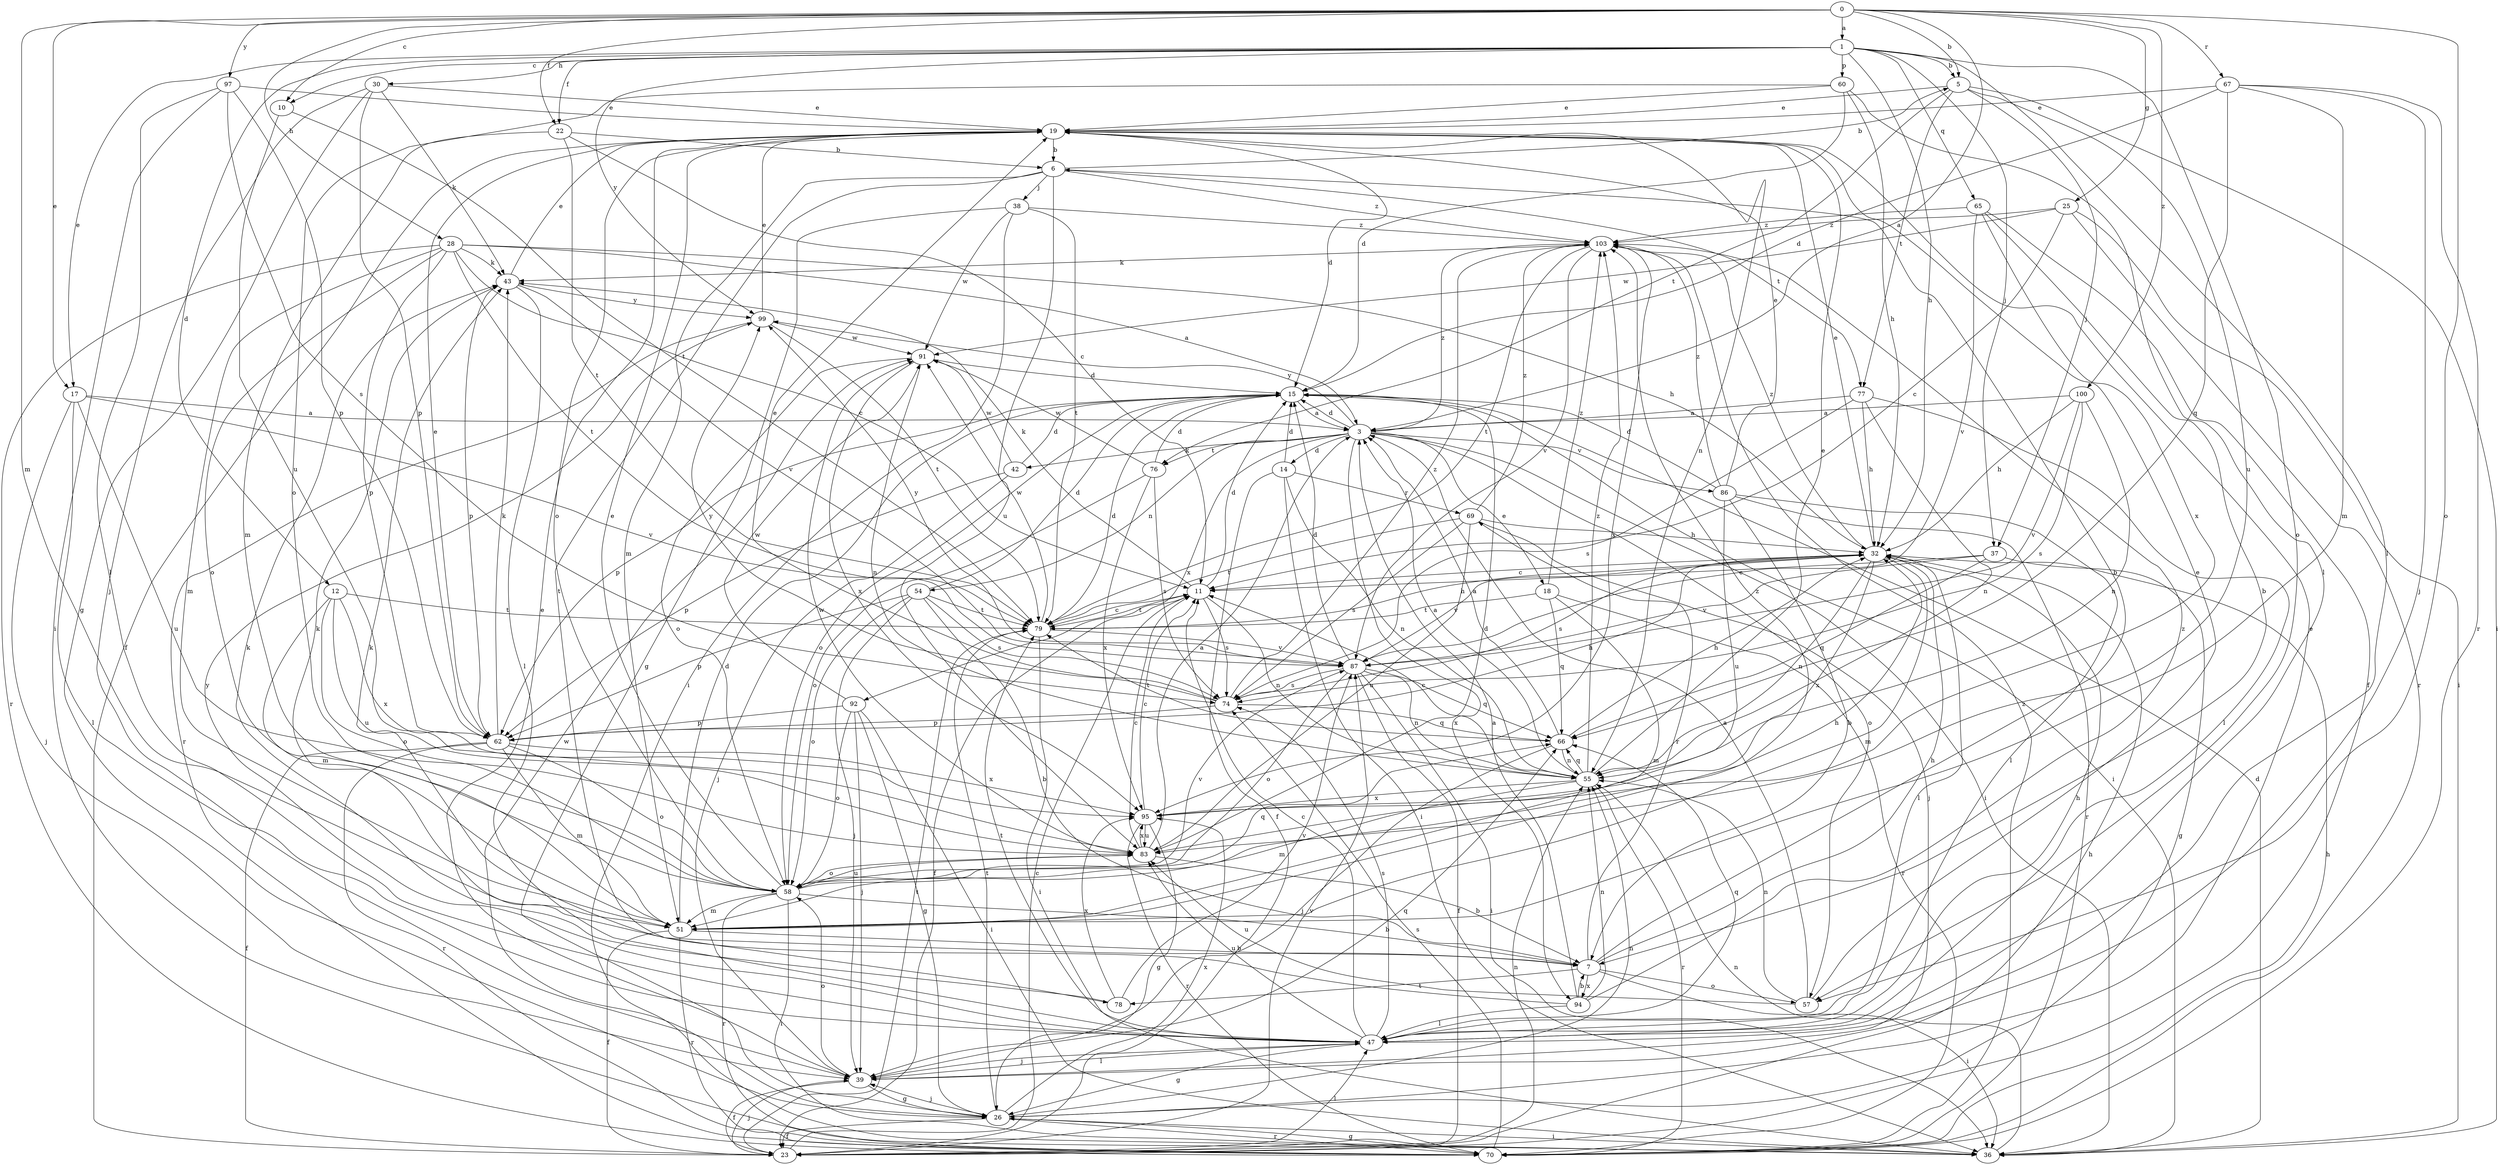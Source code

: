 strict digraph  {
0;
1;
3;
5;
6;
7;
10;
11;
12;
14;
15;
17;
18;
19;
22;
23;
25;
26;
28;
30;
32;
36;
37;
38;
39;
42;
43;
47;
51;
54;
55;
57;
58;
60;
62;
65;
66;
67;
69;
70;
74;
76;
77;
78;
79;
83;
86;
87;
91;
92;
94;
95;
97;
99;
100;
103;
0 -> 1  [label=a];
0 -> 3  [label=a];
0 -> 5  [label=b];
0 -> 10  [label=c];
0 -> 17  [label=e];
0 -> 22  [label=f];
0 -> 25  [label=g];
0 -> 28  [label=h];
0 -> 51  [label=m];
0 -> 57  [label=o];
0 -> 67  [label=r];
0 -> 97  [label=y];
0 -> 100  [label=z];
1 -> 5  [label=b];
1 -> 10  [label=c];
1 -> 12  [label=d];
1 -> 17  [label=e];
1 -> 22  [label=f];
1 -> 30  [label=h];
1 -> 32  [label=h];
1 -> 37  [label=j];
1 -> 47  [label=l];
1 -> 57  [label=o];
1 -> 60  [label=p];
1 -> 65  [label=q];
1 -> 99  [label=y];
3 -> 14  [label=d];
3 -> 15  [label=d];
3 -> 18  [label=e];
3 -> 36  [label=i];
3 -> 42  [label=k];
3 -> 54  [label=n];
3 -> 57  [label=o];
3 -> 76  [label=t];
3 -> 86  [label=v];
3 -> 92  [label=x];
3 -> 94  [label=x];
3 -> 99  [label=y];
3 -> 103  [label=z];
5 -> 19  [label=e];
5 -> 36  [label=i];
5 -> 37  [label=j];
5 -> 76  [label=t];
5 -> 77  [label=t];
5 -> 83  [label=u];
6 -> 5  [label=b];
6 -> 38  [label=j];
6 -> 51  [label=m];
6 -> 77  [label=t];
6 -> 78  [label=t];
6 -> 83  [label=u];
6 -> 103  [label=z];
7 -> 6  [label=b];
7 -> 32  [label=h];
7 -> 36  [label=i];
7 -> 43  [label=k];
7 -> 57  [label=o];
7 -> 69  [label=r];
7 -> 78  [label=t];
7 -> 94  [label=x];
10 -> 79  [label=t];
10 -> 83  [label=u];
11 -> 15  [label=d];
11 -> 23  [label=f];
11 -> 43  [label=k];
11 -> 55  [label=n];
11 -> 74  [label=s];
11 -> 79  [label=t];
12 -> 51  [label=m];
12 -> 58  [label=o];
12 -> 79  [label=t];
12 -> 83  [label=u];
12 -> 95  [label=x];
14 -> 15  [label=d];
14 -> 23  [label=f];
14 -> 36  [label=i];
14 -> 55  [label=n];
14 -> 69  [label=r];
15 -> 3  [label=a];
15 -> 36  [label=i];
15 -> 58  [label=o];
15 -> 62  [label=p];
17 -> 3  [label=a];
17 -> 39  [label=j];
17 -> 47  [label=l];
17 -> 83  [label=u];
17 -> 87  [label=v];
18 -> 51  [label=m];
18 -> 66  [label=q];
18 -> 70  [label=r];
18 -> 79  [label=t];
18 -> 103  [label=z];
19 -> 6  [label=b];
19 -> 15  [label=d];
19 -> 23  [label=f];
19 -> 55  [label=n];
19 -> 58  [label=o];
22 -> 6  [label=b];
22 -> 11  [label=c];
22 -> 51  [label=m];
22 -> 79  [label=t];
23 -> 11  [label=c];
23 -> 32  [label=h];
23 -> 39  [label=j];
23 -> 47  [label=l];
23 -> 55  [label=n];
23 -> 79  [label=t];
23 -> 87  [label=v];
25 -> 11  [label=c];
25 -> 36  [label=i];
25 -> 70  [label=r];
25 -> 91  [label=w];
25 -> 103  [label=z];
26 -> 19  [label=e];
26 -> 23  [label=f];
26 -> 36  [label=i];
26 -> 39  [label=j];
26 -> 55  [label=n];
26 -> 70  [label=r];
26 -> 79  [label=t];
26 -> 91  [label=w];
26 -> 95  [label=x];
28 -> 3  [label=a];
28 -> 11  [label=c];
28 -> 32  [label=h];
28 -> 43  [label=k];
28 -> 51  [label=m];
28 -> 58  [label=o];
28 -> 62  [label=p];
28 -> 70  [label=r];
28 -> 79  [label=t];
30 -> 19  [label=e];
30 -> 26  [label=g];
30 -> 39  [label=j];
30 -> 43  [label=k];
30 -> 62  [label=p];
32 -> 11  [label=c];
32 -> 19  [label=e];
32 -> 47  [label=l];
32 -> 51  [label=m];
32 -> 55  [label=n];
32 -> 74  [label=s];
32 -> 87  [label=v];
32 -> 95  [label=x];
32 -> 103  [label=z];
36 -> 15  [label=d];
36 -> 55  [label=n];
37 -> 11  [label=c];
37 -> 26  [label=g];
37 -> 66  [label=q];
37 -> 87  [label=v];
38 -> 26  [label=g];
38 -> 36  [label=i];
38 -> 79  [label=t];
38 -> 91  [label=w];
38 -> 103  [label=z];
39 -> 19  [label=e];
39 -> 23  [label=f];
39 -> 26  [label=g];
39 -> 47  [label=l];
39 -> 58  [label=o];
39 -> 66  [label=q];
42 -> 15  [label=d];
42 -> 39  [label=j];
42 -> 62  [label=p];
42 -> 91  [label=w];
43 -> 19  [label=e];
43 -> 47  [label=l];
43 -> 62  [label=p];
43 -> 87  [label=v];
43 -> 99  [label=y];
47 -> 11  [label=c];
47 -> 26  [label=g];
47 -> 32  [label=h];
47 -> 39  [label=j];
47 -> 66  [label=q];
47 -> 74  [label=s];
47 -> 79  [label=t];
47 -> 83  [label=u];
47 -> 99  [label=y];
51 -> 7  [label=b];
51 -> 15  [label=d];
51 -> 23  [label=f];
51 -> 70  [label=r];
51 -> 103  [label=z];
54 -> 7  [label=b];
54 -> 15  [label=d];
54 -> 39  [label=j];
54 -> 58  [label=o];
54 -> 62  [label=p];
54 -> 74  [label=s];
54 -> 79  [label=t];
55 -> 3  [label=a];
55 -> 11  [label=c];
55 -> 19  [label=e];
55 -> 51  [label=m];
55 -> 66  [label=q];
55 -> 70  [label=r];
55 -> 95  [label=x];
55 -> 103  [label=z];
57 -> 3  [label=a];
57 -> 19  [label=e];
57 -> 55  [label=n];
57 -> 83  [label=u];
58 -> 7  [label=b];
58 -> 19  [label=e];
58 -> 32  [label=h];
58 -> 36  [label=i];
58 -> 51  [label=m];
58 -> 66  [label=q];
58 -> 70  [label=r];
58 -> 83  [label=u];
58 -> 87  [label=v];
60 -> 15  [label=d];
60 -> 19  [label=e];
60 -> 32  [label=h];
60 -> 47  [label=l];
60 -> 58  [label=o];
62 -> 19  [label=e];
62 -> 23  [label=f];
62 -> 32  [label=h];
62 -> 43  [label=k];
62 -> 51  [label=m];
62 -> 58  [label=o];
62 -> 70  [label=r];
62 -> 95  [label=x];
65 -> 7  [label=b];
65 -> 23  [label=f];
65 -> 87  [label=v];
65 -> 95  [label=x];
65 -> 103  [label=z];
66 -> 3  [label=a];
66 -> 32  [label=h];
66 -> 39  [label=j];
66 -> 55  [label=n];
66 -> 79  [label=t];
67 -> 15  [label=d];
67 -> 19  [label=e];
67 -> 39  [label=j];
67 -> 51  [label=m];
67 -> 66  [label=q];
67 -> 70  [label=r];
69 -> 32  [label=h];
69 -> 39  [label=j];
69 -> 74  [label=s];
69 -> 79  [label=t];
69 -> 83  [label=u];
69 -> 103  [label=z];
70 -> 26  [label=g];
70 -> 32  [label=h];
70 -> 74  [label=s];
70 -> 103  [label=z];
74 -> 19  [label=e];
74 -> 62  [label=p];
74 -> 66  [label=q];
74 -> 99  [label=y];
74 -> 103  [label=z];
76 -> 15  [label=d];
76 -> 58  [label=o];
76 -> 74  [label=s];
76 -> 91  [label=w];
76 -> 95  [label=x];
77 -> 3  [label=a];
77 -> 32  [label=h];
77 -> 47  [label=l];
77 -> 55  [label=n];
77 -> 74  [label=s];
78 -> 43  [label=k];
78 -> 87  [label=v];
78 -> 95  [label=x];
79 -> 11  [label=c];
79 -> 15  [label=d];
79 -> 32  [label=h];
79 -> 36  [label=i];
79 -> 87  [label=v];
79 -> 91  [label=w];
83 -> 3  [label=a];
83 -> 7  [label=b];
83 -> 11  [label=c];
83 -> 15  [label=d];
83 -> 58  [label=o];
83 -> 91  [label=w];
83 -> 95  [label=x];
86 -> 7  [label=b];
86 -> 15  [label=d];
86 -> 19  [label=e];
86 -> 47  [label=l];
86 -> 70  [label=r];
86 -> 83  [label=u];
86 -> 103  [label=z];
87 -> 15  [label=d];
87 -> 23  [label=f];
87 -> 36  [label=i];
87 -> 55  [label=n];
87 -> 58  [label=o];
87 -> 66  [label=q];
87 -> 74  [label=s];
87 -> 99  [label=y];
91 -> 15  [label=d];
91 -> 55  [label=n];
91 -> 58  [label=o];
91 -> 95  [label=x];
92 -> 26  [label=g];
92 -> 36  [label=i];
92 -> 39  [label=j];
92 -> 58  [label=o];
92 -> 62  [label=p];
92 -> 91  [label=w];
94 -> 3  [label=a];
94 -> 7  [label=b];
94 -> 43  [label=k];
94 -> 47  [label=l];
94 -> 55  [label=n];
94 -> 103  [label=z];
95 -> 11  [label=c];
95 -> 26  [label=g];
95 -> 70  [label=r];
95 -> 83  [label=u];
97 -> 19  [label=e];
97 -> 36  [label=i];
97 -> 47  [label=l];
97 -> 62  [label=p];
97 -> 74  [label=s];
99 -> 19  [label=e];
99 -> 70  [label=r];
99 -> 79  [label=t];
99 -> 91  [label=w];
100 -> 3  [label=a];
100 -> 32  [label=h];
100 -> 55  [label=n];
100 -> 74  [label=s];
100 -> 87  [label=v];
103 -> 43  [label=k];
103 -> 79  [label=t];
103 -> 87  [label=v];
103 -> 95  [label=x];
}
